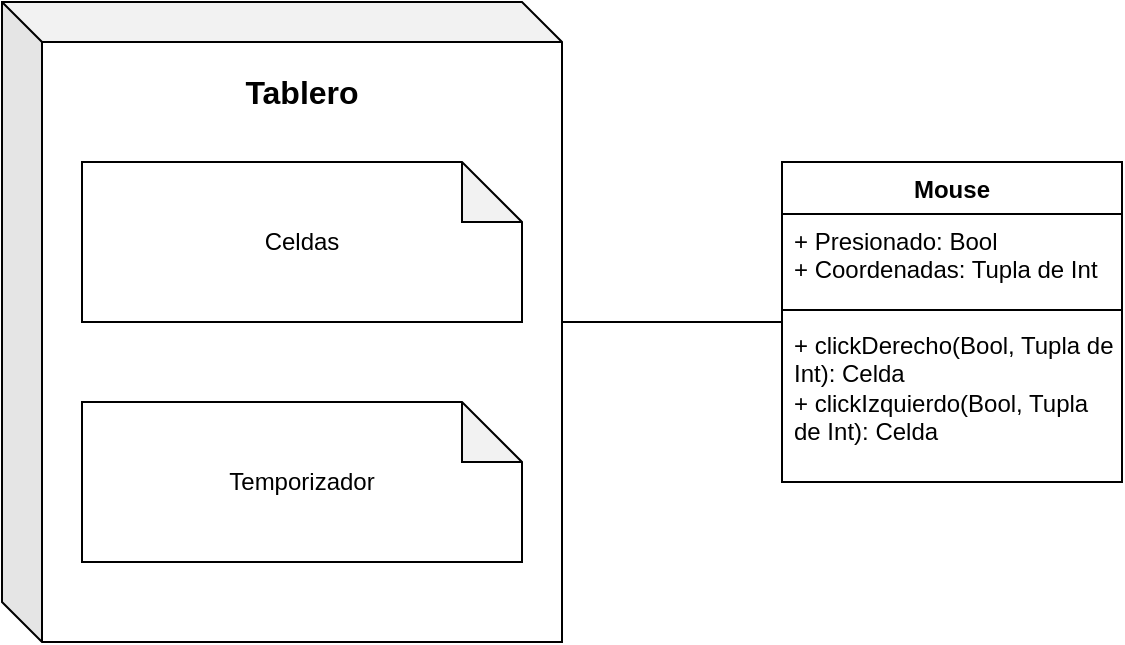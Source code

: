 <mxfile>
    <diagram id="rexlEfqIk5fn3KRDq249" name="Page-1">
        <mxGraphModel dx="1258" dy="396" grid="1" gridSize="10" guides="1" tooltips="1" connect="1" arrows="1" fold="1" page="1" pageScale="1" pageWidth="850" pageHeight="1100" math="0" shadow="0">
            <root>
                <mxCell id="0"/>
                <mxCell id="1" parent="0"/>
                <mxCell id="2" value="" style="shape=cube;whiteSpace=wrap;html=1;boundedLbl=1;backgroundOutline=1;darkOpacity=0.05;darkOpacity2=0.1;" vertex="1" parent="1">
                    <mxGeometry x="80" y="80" width="280" height="320" as="geometry"/>
                </mxCell>
                <mxCell id="3" value="&lt;b&gt;&lt;font style=&quot;font-size: 16px;&quot;&gt;Tablero&lt;/font&gt;&lt;/b&gt;" style="text;html=1;strokeColor=none;fillColor=none;align=center;verticalAlign=middle;whiteSpace=wrap;rounded=0;" vertex="1" parent="1">
                    <mxGeometry x="100" y="110" width="260" height="30" as="geometry"/>
                </mxCell>
                <mxCell id="4" value="" style="shape=note;whiteSpace=wrap;html=1;backgroundOutline=1;darkOpacity=0.05;" vertex="1" parent="1">
                    <mxGeometry x="120" y="160" width="220" height="80" as="geometry"/>
                </mxCell>
                <mxCell id="5" value="Celdas" style="text;html=1;strokeColor=none;fillColor=none;align=center;verticalAlign=middle;whiteSpace=wrap;rounded=0;" vertex="1" parent="1">
                    <mxGeometry x="140" y="180" width="180" height="40" as="geometry"/>
                </mxCell>
                <mxCell id="6" value="" style="shape=note;whiteSpace=wrap;html=1;backgroundOutline=1;darkOpacity=0.05;" vertex="1" parent="1">
                    <mxGeometry x="120" y="280" width="220" height="80" as="geometry"/>
                </mxCell>
                <mxCell id="7" value="Temporizador" style="text;html=1;strokeColor=none;fillColor=none;align=center;verticalAlign=middle;whiteSpace=wrap;rounded=0;" vertex="1" parent="1">
                    <mxGeometry x="190" y="305" width="80" height="30" as="geometry"/>
                </mxCell>
                <mxCell id="8" value="Mouse" style="swimlane;fontStyle=1;align=center;verticalAlign=top;childLayout=stackLayout;horizontal=1;startSize=26;horizontalStack=0;resizeParent=1;resizeParentMax=0;resizeLast=0;collapsible=1;marginBottom=0;whiteSpace=wrap;html=1;" vertex="1" parent="1">
                    <mxGeometry x="470" y="160" width="170" height="160" as="geometry"/>
                </mxCell>
                <mxCell id="9" value="+ Presionado: Bool&lt;br&gt;+ Coordenadas: Tupla de Int" style="text;strokeColor=none;fillColor=none;align=left;verticalAlign=top;spacingLeft=4;spacingRight=4;overflow=hidden;rotatable=0;points=[[0,0.5],[1,0.5]];portConstraint=eastwest;whiteSpace=wrap;html=1;" vertex="1" parent="8">
                    <mxGeometry y="26" width="170" height="44" as="geometry"/>
                </mxCell>
                <mxCell id="10" value="" style="line;strokeWidth=1;fillColor=none;align=left;verticalAlign=middle;spacingTop=-1;spacingLeft=3;spacingRight=3;rotatable=0;labelPosition=right;points=[];portConstraint=eastwest;strokeColor=inherit;" vertex="1" parent="8">
                    <mxGeometry y="70" width="170" height="8" as="geometry"/>
                </mxCell>
                <mxCell id="11" value="+ clickDerecho(Bool, Tupla de Int): Celda&lt;br&gt;+ clickIzquierdo(Bool, Tupla de Int): Celda" style="text;strokeColor=none;fillColor=none;align=left;verticalAlign=top;spacingLeft=4;spacingRight=4;overflow=hidden;rotatable=0;points=[[0,0.5],[1,0.5]];portConstraint=eastwest;whiteSpace=wrap;html=1;" vertex="1" parent="8">
                    <mxGeometry y="78" width="170" height="82" as="geometry"/>
                </mxCell>
                <mxCell id="12" value="" style="line;strokeWidth=1;fillColor=none;align=left;verticalAlign=middle;spacingTop=-1;spacingLeft=3;spacingRight=3;rotatable=0;labelPosition=right;points=[];portConstraint=eastwest;strokeColor=inherit;" vertex="1" parent="1">
                    <mxGeometry x="360" y="236" width="110" height="8" as="geometry"/>
                </mxCell>
            </root>
        </mxGraphModel>
    </diagram>
</mxfile>